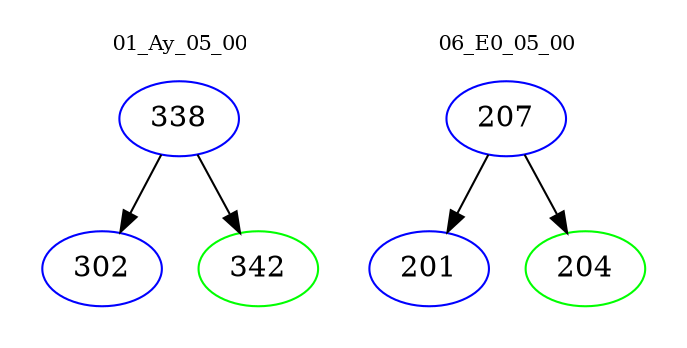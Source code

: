 digraph{
subgraph cluster_0 {
color = white
label = "01_Ay_05_00";
fontsize=10;
T0_338 [label="338", color="blue"]
T0_338 -> T0_302 [color="black"]
T0_302 [label="302", color="blue"]
T0_338 -> T0_342 [color="black"]
T0_342 [label="342", color="green"]
}
subgraph cluster_1 {
color = white
label = "06_E0_05_00";
fontsize=10;
T1_207 [label="207", color="blue"]
T1_207 -> T1_201 [color="black"]
T1_201 [label="201", color="blue"]
T1_207 -> T1_204 [color="black"]
T1_204 [label="204", color="green"]
}
}
